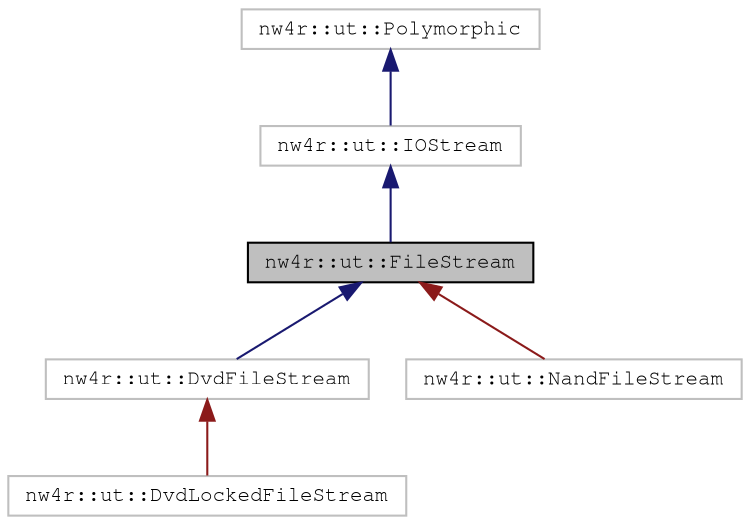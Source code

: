 digraph "nw4r::ut::FileStream"
{
 // LATEX_PDF_SIZE
  edge [fontname="FreeMono",fontsize="10",labelfontname="FreeMono",labelfontsize="10"];
  node [fontname="FreeMono",fontsize="10",shape=record];
  Node1 [label="nw4r::ut::FileStream",height=0.2,width=0.4,color="black", fillcolor="grey75", style="filled", fontcolor="black",tooltip=" "];
  Node2 -> Node1 [dir="back",color="midnightblue",fontsize="10",style="solid",fontname="FreeMono"];
  Node2 [label="nw4r::ut::IOStream",height=0.2,width=0.4,color="grey75", fillcolor="white", style="filled",URL="$structnw4r_1_1ut_1_1_i_o_stream.html",tooltip=" "];
  Node3 -> Node2 [dir="back",color="midnightblue",fontsize="10",style="solid",fontname="FreeMono"];
  Node3 [label="nw4r::ut::Polymorphic",height=0.2,width=0.4,color="grey75", fillcolor="white", style="filled",URL="$structnw4r_1_1ut_1_1_polymorphic.html",tooltip=" "];
  Node1 -> Node4 [dir="back",color="midnightblue",fontsize="10",style="solid",fontname="FreeMono"];
  Node4 [label="nw4r::ut::DvdFileStream",height=0.2,width=0.4,color="grey75", fillcolor="white", style="filled",URL="$structnw4r_1_1ut_1_1_dvd_file_stream.html",tooltip=" "];
  Node4 -> Node5 [dir="back",color="firebrick4",fontsize="10",style="solid",fontname="FreeMono"];
  Node5 [label="nw4r::ut::DvdLockedFileStream",height=0.2,width=0.4,color="grey75", fillcolor="white", style="filled",URL="$classnw4r_1_1ut_1_1_dvd_locked_file_stream.html",tooltip=" "];
  Node1 -> Node6 [dir="back",color="firebrick4",fontsize="10",style="solid",fontname="FreeMono"];
  Node6 [label="nw4r::ut::NandFileStream",height=0.2,width=0.4,color="grey75", fillcolor="white", style="filled",URL="$classnw4r_1_1ut_1_1_nand_file_stream.html",tooltip=" "];
}
